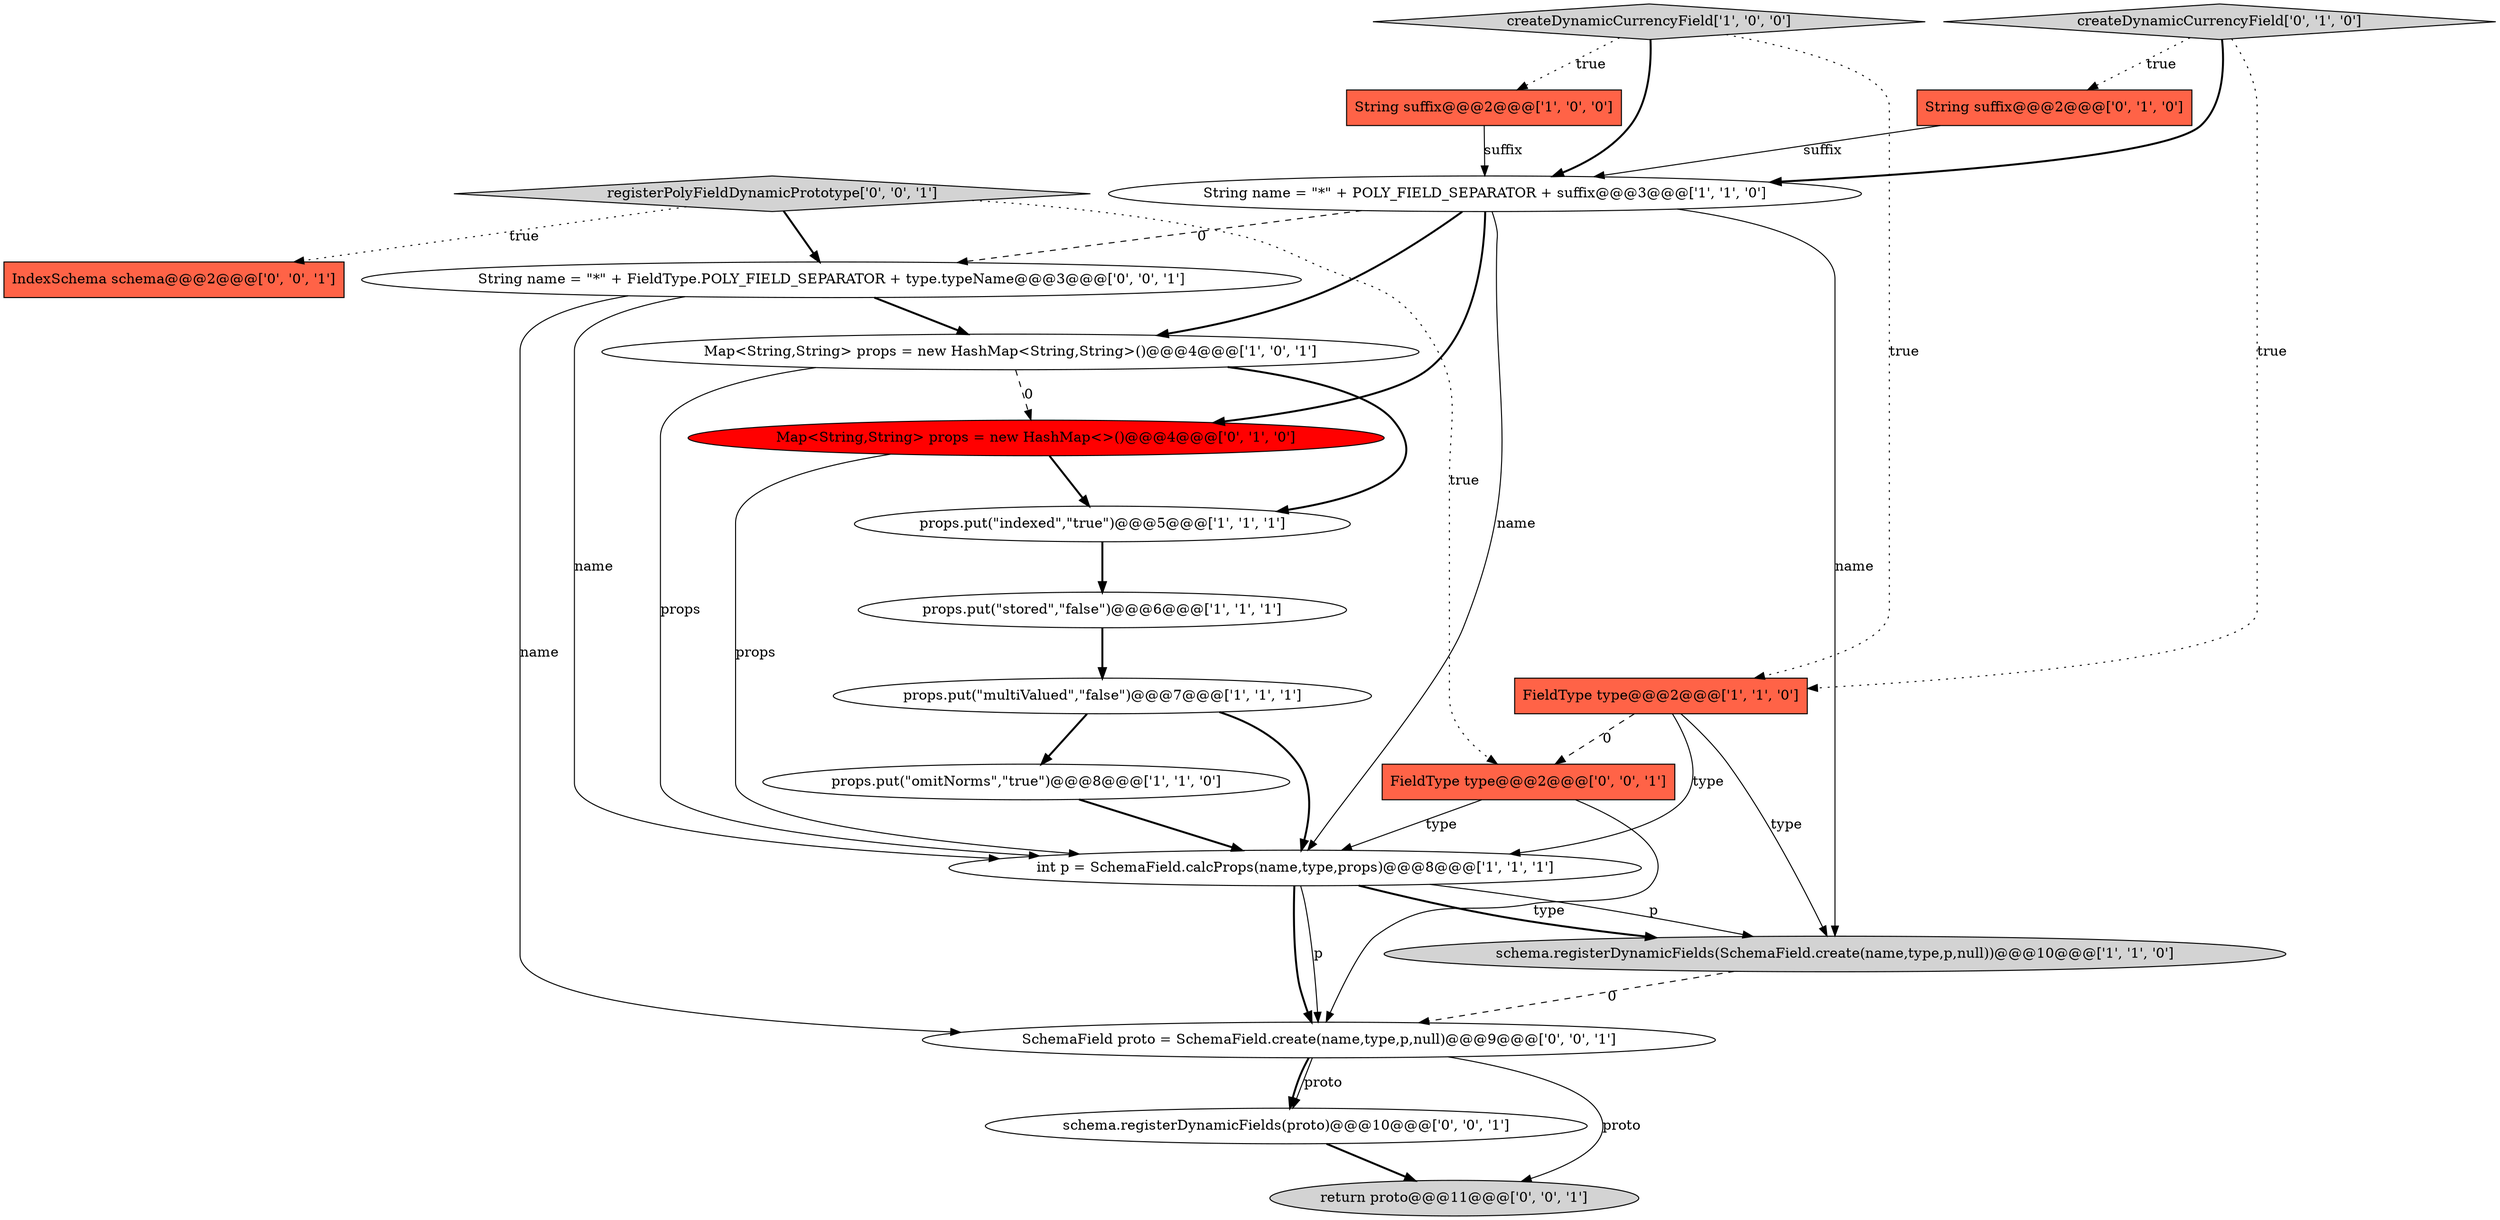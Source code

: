 digraph {
18 [style = filled, label = "IndexSchema schema@@@2@@@['0', '0', '1']", fillcolor = tomato, shape = box image = "AAA0AAABBB3BBB"];
4 [style = filled, label = "props.put(\"indexed\",\"true\")@@@5@@@['1', '1', '1']", fillcolor = white, shape = ellipse image = "AAA0AAABBB1BBB"];
15 [style = filled, label = "schema.registerDynamicFields(proto)@@@10@@@['0', '0', '1']", fillcolor = white, shape = ellipse image = "AAA0AAABBB3BBB"];
14 [style = filled, label = "SchemaField proto = SchemaField.create(name,type,p,null)@@@9@@@['0', '0', '1']", fillcolor = white, shape = ellipse image = "AAA0AAABBB3BBB"];
3 [style = filled, label = "FieldType type@@@2@@@['1', '1', '0']", fillcolor = tomato, shape = box image = "AAA0AAABBB1BBB"];
20 [style = filled, label = "registerPolyFieldDynamicPrototype['0', '0', '1']", fillcolor = lightgray, shape = diamond image = "AAA0AAABBB3BBB"];
11 [style = filled, label = "Map<String,String> props = new HashMap<>()@@@4@@@['0', '1', '0']", fillcolor = red, shape = ellipse image = "AAA1AAABBB2BBB"];
17 [style = filled, label = "String name = \"*\" + FieldType.POLY_FIELD_SEPARATOR + type.typeName@@@3@@@['0', '0', '1']", fillcolor = white, shape = ellipse image = "AAA0AAABBB3BBB"];
0 [style = filled, label = "String suffix@@@2@@@['1', '0', '0']", fillcolor = tomato, shape = box image = "AAA0AAABBB1BBB"];
2 [style = filled, label = "props.put(\"multiValued\",\"false\")@@@7@@@['1', '1', '1']", fillcolor = white, shape = ellipse image = "AAA0AAABBB1BBB"];
10 [style = filled, label = "props.put(\"stored\",\"false\")@@@6@@@['1', '1', '1']", fillcolor = white, shape = ellipse image = "AAA0AAABBB1BBB"];
16 [style = filled, label = "return proto@@@11@@@['0', '0', '1']", fillcolor = lightgray, shape = ellipse image = "AAA0AAABBB3BBB"];
5 [style = filled, label = "int p = SchemaField.calcProps(name,type,props)@@@8@@@['1', '1', '1']", fillcolor = white, shape = ellipse image = "AAA0AAABBB1BBB"];
7 [style = filled, label = "String name = \"*\" + POLY_FIELD_SEPARATOR + suffix@@@3@@@['1', '1', '0']", fillcolor = white, shape = ellipse image = "AAA0AAABBB1BBB"];
1 [style = filled, label = "Map<String,String> props = new HashMap<String,String>()@@@4@@@['1', '0', '1']", fillcolor = white, shape = ellipse image = "AAA0AAABBB1BBB"];
8 [style = filled, label = "schema.registerDynamicFields(SchemaField.create(name,type,p,null))@@@10@@@['1', '1', '0']", fillcolor = lightgray, shape = ellipse image = "AAA0AAABBB1BBB"];
19 [style = filled, label = "FieldType type@@@2@@@['0', '0', '1']", fillcolor = tomato, shape = box image = "AAA0AAABBB3BBB"];
6 [style = filled, label = "createDynamicCurrencyField['1', '0', '0']", fillcolor = lightgray, shape = diamond image = "AAA0AAABBB1BBB"];
9 [style = filled, label = "props.put(\"omitNorms\",\"true\")@@@8@@@['1', '1', '0']", fillcolor = white, shape = ellipse image = "AAA0AAABBB1BBB"];
12 [style = filled, label = "String suffix@@@2@@@['0', '1', '0']", fillcolor = tomato, shape = box image = "AAA0AAABBB2BBB"];
13 [style = filled, label = "createDynamicCurrencyField['0', '1', '0']", fillcolor = lightgray, shape = diamond image = "AAA0AAABBB2BBB"];
1->5 [style = solid, label="props"];
4->10 [style = bold, label=""];
19->5 [style = solid, label="type"];
5->8 [style = bold, label=""];
5->8 [style = solid, label="p"];
1->4 [style = bold, label=""];
7->11 [style = bold, label=""];
14->15 [style = solid, label="proto"];
7->1 [style = bold, label=""];
20->17 [style = bold, label=""];
17->1 [style = bold, label=""];
13->3 [style = dotted, label="true"];
13->12 [style = dotted, label="true"];
7->17 [style = dashed, label="0"];
11->5 [style = solid, label="props"];
11->4 [style = bold, label=""];
17->14 [style = solid, label="name"];
3->5 [style = solid, label="type"];
2->9 [style = bold, label=""];
5->14 [style = bold, label=""];
8->14 [style = dashed, label="0"];
15->16 [style = bold, label=""];
3->19 [style = dashed, label="0"];
5->14 [style = solid, label="p"];
17->5 [style = solid, label="name"];
13->7 [style = bold, label=""];
12->7 [style = solid, label="suffix"];
1->11 [style = dashed, label="0"];
19->14 [style = solid, label="type"];
0->7 [style = solid, label="suffix"];
20->18 [style = dotted, label="true"];
9->5 [style = bold, label=""];
10->2 [style = bold, label=""];
14->15 [style = bold, label=""];
20->19 [style = dotted, label="true"];
6->0 [style = dotted, label="true"];
6->7 [style = bold, label=""];
6->3 [style = dotted, label="true"];
14->16 [style = solid, label="proto"];
7->5 [style = solid, label="name"];
7->8 [style = solid, label="name"];
3->8 [style = solid, label="type"];
2->5 [style = bold, label=""];
}
